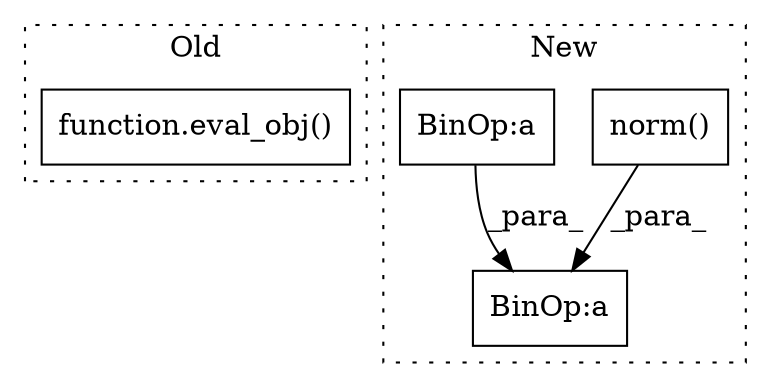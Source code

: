 digraph G {
subgraph cluster0 {
1 [label="function.eval_obj()" a="75" s="757,782" l="9,1" shape="box"];
label = "Old";
style="dotted";
}
subgraph cluster1 {
2 [label="norm()" a="75" s="723,738" l="12,8" shape="box"];
3 [label="BinOp:a" a="82" s="697" l="20" shape="box"];
4 [label="BinOp:a" a="82" s="698" l="1" shape="box"];
label = "New";
style="dotted";
}
2 -> 3 [label="_para_"];
4 -> 3 [label="_para_"];
}
